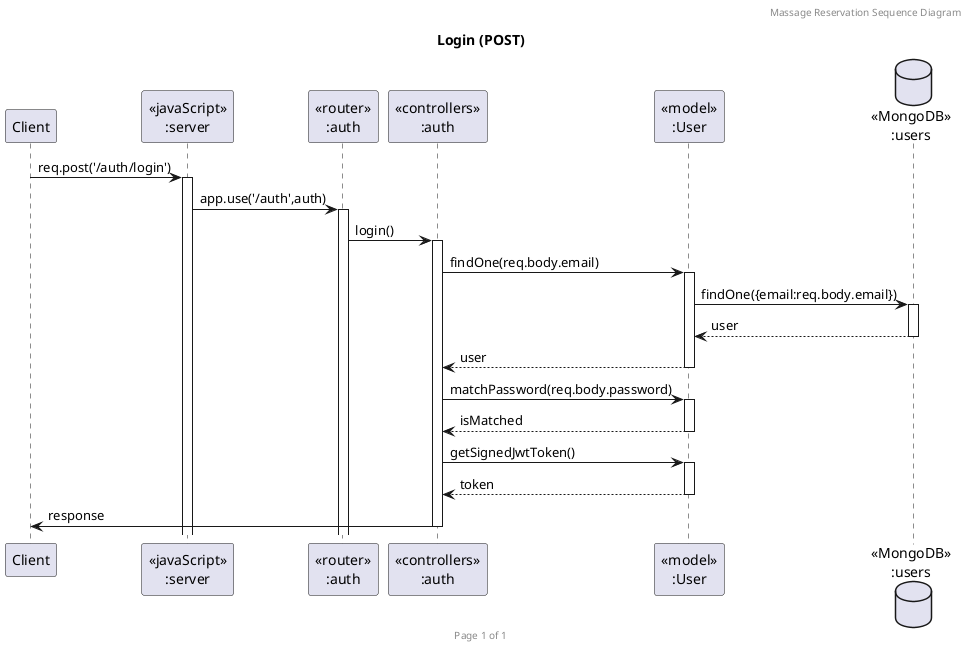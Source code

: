 @startuml Login (POST)

header Massage Reservation Sequence Diagram
footer Page %page% of %lastpage%
title "Login (POST)"

participant "Client" as client
participant "<<javaScript>>\n:server" as server
participant "<<router>>\n:auth" as routerAuth
participant "<<controllers>>\n:auth" as controllersAuth
participant "<<model>>\n:User" as modelUser
database "<<MongoDB>>\n:users" as UsersDatabase

client->server ++:req.post('/auth/login')
server->routerAuth ++:app.use('/auth',auth)
routerAuth -> controllersAuth ++:login()
controllersAuth->modelUser ++:findOne(req.body.email)
modelUser ->UsersDatabase ++: findOne({email:req.body.email})
UsersDatabase --> modelUser --: user
controllersAuth <-- modelUser --: user
controllersAuth->modelUser ++:matchPassword(req.body.password)
controllersAuth <-- modelUser --:isMatched
controllersAuth->modelUser ++:getSignedJwtToken()
controllersAuth <-- modelUser --:token
controllersAuth->client --:response

@enduml
